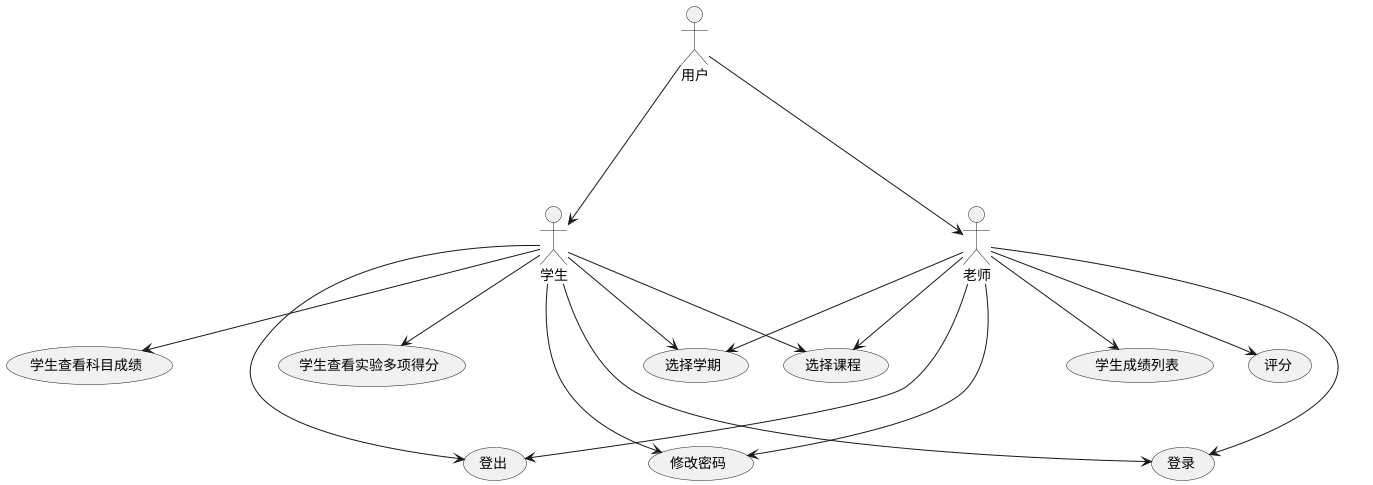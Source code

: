 @startuml
 :用户:--->:学生:
 :用户:--->:老师:
 :学生:--->(登录)
 :学生:--->(登出)
 :学生:--->(修改密码)
 :学生:-->(选择学期)
 :学生:-->(选择课程)
 :学生:-->(学生查看科目成绩)
 :学生:-->(学生查看实验多项得分)
 :老师:--->(登录)
 :老师:--->(登出)
 :老师:--->(修改密码)
 :老师:-->(选择学期)
 :老师:-->(选择课程)
 :老师:-->(学生成绩列表)
 :老师:-->(评分)
@enduml